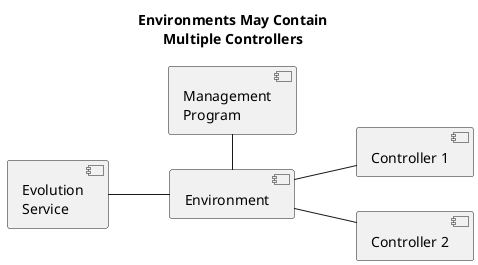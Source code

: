 @startuml
left to right direction

title Environments May Contain\nMultiple Controllers

[Management\nProgram] as mgmt
[Evolution\nService] as evo
[Environment] as env
[Controller 1] as ctrl1
[Controller 2] as ctrl2

mgmt - env
evo -- env
env -- ctrl1
env -- ctrl2

@enduml
